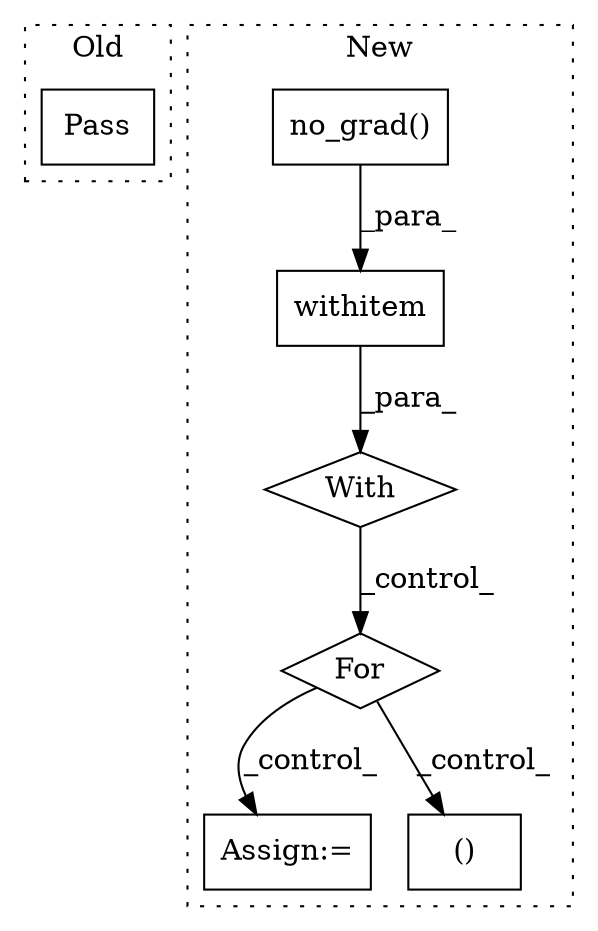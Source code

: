 digraph G {
subgraph cluster0 {
1 [label="Pass" a="62" s="7725" l="4" shape="box"];
label = "Old";
style="dotted";
}
subgraph cluster1 {
2 [label="no_grad()" a="75" s="7134" l="15" shape="box"];
3 [label="With" a="39" s="7129,7139" l="5,24" shape="diamond"];
4 [label="withitem" a="49" s="7134" l="5" shape="box"];
5 [label="For" a="107" s="7163,7200" l="4,18" shape="diamond"];
6 [label="Assign:=" a="68" s="7358" l="3" shape="box"];
7 [label="()" a="54" s="7223" l="7" shape="box"];
label = "New";
style="dotted";
}
2 -> 4 [label="_para_"];
3 -> 5 [label="_control_"];
4 -> 3 [label="_para_"];
5 -> 7 [label="_control_"];
5 -> 6 [label="_control_"];
}